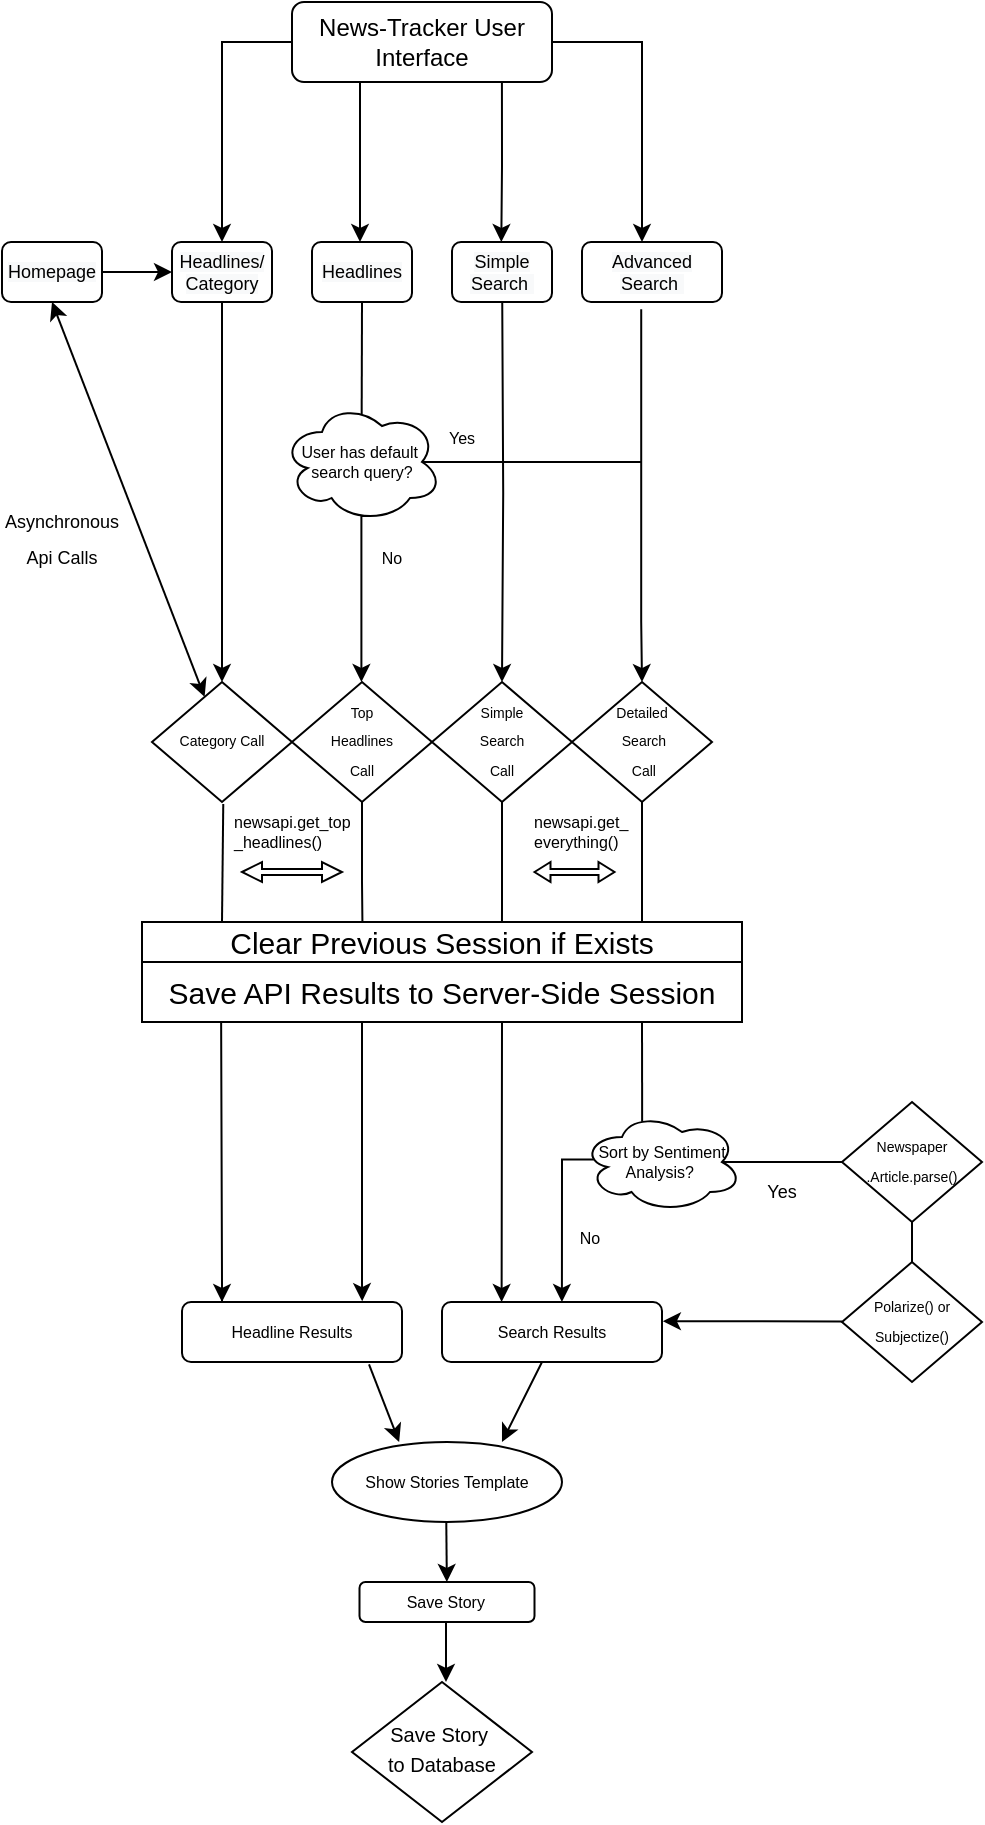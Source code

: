 <mxfile version="20.2.2" type="device"><diagram id="C5RBs43oDa-KdzZeNtuy" name="Page-1"><mxGraphModel dx="305" dy="191" grid="1" gridSize="10" guides="1" tooltips="1" connect="1" arrows="1" fold="1" page="1" pageScale="1" pageWidth="827" pageHeight="1169" background="none" math="0" shadow="0"><root><mxCell id="WIyWlLk6GJQsqaUBKTNV-0"/><mxCell id="WIyWlLk6GJQsqaUBKTNV-1" parent="WIyWlLk6GJQsqaUBKTNV-0"/><mxCell id="WIyWlLk6GJQsqaUBKTNV-3" value="News-Tracker User Interface" style="rounded=1;whiteSpace=wrap;html=1;fontSize=12;glass=0;strokeWidth=1;shadow=0;" parent="WIyWlLk6GJQsqaUBKTNV-1" vertex="1"><mxGeometry x="265" y="80" width="130" height="40" as="geometry"/></mxCell><mxCell id="-Q1BeCnExLmKRQ-aRGka-18" style="edgeStyle=orthogonalEdgeStyle;rounded=0;orthogonalLoop=1;jettySize=auto;html=1;exitX=0.423;exitY=1.121;exitDx=0;exitDy=0;fontSize=10;exitPerimeter=0;entryX=0.5;entryY=0;entryDx=0;entryDy=0;" edge="1" parent="WIyWlLk6GJQsqaUBKTNV-1" source="-Q1BeCnExLmKRQ-aRGka-103" target="-Q1BeCnExLmKRQ-aRGka-39"><mxGeometry relative="1" as="geometry"><mxPoint x="440" y="410" as="targetPoint"/><mxPoint x="439.96" y="250" as="sourcePoint"/><Array as="points"><mxPoint x="440" y="390"/></Array></mxGeometry></mxCell><mxCell id="-Q1BeCnExLmKRQ-aRGka-16" value="" style="edgeStyle=orthogonalEdgeStyle;rounded=0;orthogonalLoop=1;jettySize=auto;html=1;fontSize=10;exitX=0.5;exitY=1;exitDx=0;exitDy=0;" edge="1" parent="WIyWlLk6GJQsqaUBKTNV-1" source="-Q1BeCnExLmKRQ-aRGka-109"><mxGeometry relative="1" as="geometry"><mxPoint x="221" y="240" as="sourcePoint"/><mxPoint x="230" y="420" as="targetPoint"/><Array as="points"/></mxGeometry></mxCell><mxCell id="-Q1BeCnExLmKRQ-aRGka-23" value="&lt;font style=&quot;font-size: 7px;&quot;&gt;Category Call&lt;/font&gt;" style="rhombus;whiteSpace=wrap;html=1;shadow=0;fontFamily=Helvetica;fontSize=12;align=center;strokeWidth=1;spacing=6;spacingTop=-4;" vertex="1" parent="WIyWlLk6GJQsqaUBKTNV-1"><mxGeometry x="195" y="420" width="70" height="60" as="geometry"/></mxCell><mxCell id="-Q1BeCnExLmKRQ-aRGka-31" value="newsapi.get_top&#10;_headlines()" style="text;strokeColor=none;fillColor=none;align=left;verticalAlign=middle;spacingLeft=4;spacingRight=4;overflow=hidden;points=[[0,0.5],[1,0.5]];portConstraint=eastwest;rotatable=0;fontSize=8;" vertex="1" parent="WIyWlLk6GJQsqaUBKTNV-1"><mxGeometry x="230" y="480" width="90" height="30" as="geometry"/></mxCell><mxCell id="-Q1BeCnExLmKRQ-aRGka-37" value="&lt;span style=&quot;font-size: 7px;&quot;&gt;Top &lt;br&gt;Headlines&lt;br&gt;Call&lt;br&gt;&lt;/span&gt;" style="rhombus;whiteSpace=wrap;html=1;shadow=0;fontFamily=Helvetica;fontSize=12;align=center;strokeWidth=1;spacing=6;spacingTop=-4;" vertex="1" parent="WIyWlLk6GJQsqaUBKTNV-1"><mxGeometry x="265" y="420" width="70" height="60" as="geometry"/></mxCell><mxCell id="-Q1BeCnExLmKRQ-aRGka-38" value="&lt;span style=&quot;font-size: 7px;&quot;&gt;Simple &lt;br&gt;Search&lt;br&gt;Call&lt;br&gt;&lt;/span&gt;" style="rhombus;whiteSpace=wrap;html=1;shadow=0;fontFamily=Helvetica;fontSize=12;align=center;strokeWidth=1;spacing=6;spacingTop=-4;" vertex="1" parent="WIyWlLk6GJQsqaUBKTNV-1"><mxGeometry x="335" y="420" width="70" height="60" as="geometry"/></mxCell><mxCell id="-Q1BeCnExLmKRQ-aRGka-39" value="&lt;font style=&quot;font-size: 7px;&quot;&gt;Detailed&lt;br&gt;&amp;nbsp;Search&lt;br&gt;&amp;nbsp;Call&lt;/font&gt;" style="rhombus;whiteSpace=wrap;html=1;shadow=0;fontFamily=Helvetica;fontSize=12;align=center;strokeWidth=1;spacing=6;spacingTop=-4;" vertex="1" parent="WIyWlLk6GJQsqaUBKTNV-1"><mxGeometry x="405" y="420" width="70" height="60" as="geometry"/></mxCell><mxCell id="-Q1BeCnExLmKRQ-aRGka-41" value="" style="rounded=0;html=1;jettySize=auto;orthogonalLoop=1;fontSize=11;endArrow=block;endFill=0;endSize=8;strokeWidth=1;shadow=0;labelBackgroundColor=none;edgeStyle=orthogonalEdgeStyle;exitX=0.5;exitY=1;exitDx=0;exitDy=0;entryX=0.054;entryY=0.406;entryDx=0;entryDy=0;entryPerimeter=0;" edge="1" parent="WIyWlLk6GJQsqaUBKTNV-1" source="-Q1BeCnExLmKRQ-aRGka-38"><mxGeometry x="0.333" y="20" relative="1" as="geometry"><mxPoint as="offset"/><mxPoint x="365" y="476" as="sourcePoint"/><mxPoint x="369.86" y="584.42" as="targetPoint"/><Array as="points"/></mxGeometry></mxCell><mxCell id="-Q1BeCnExLmKRQ-aRGka-43" value="newsapi.get_&#10;everything()" style="text;strokeColor=none;fillColor=none;align=left;verticalAlign=middle;spacingLeft=4;spacingRight=4;overflow=hidden;points=[[0,0.5],[1,0.5]];portConstraint=eastwest;rotatable=0;fontSize=8;" vertex="1" parent="WIyWlLk6GJQsqaUBKTNV-1"><mxGeometry x="380" y="480" width="90" height="30" as="geometry"/></mxCell><mxCell id="-Q1BeCnExLmKRQ-aRGka-52" value="Sort by Sentiment&lt;br&gt;Analysis?&amp;nbsp;" style="ellipse;shape=cloud;whiteSpace=wrap;html=1;fontSize=8;" vertex="1" parent="WIyWlLk6GJQsqaUBKTNV-1"><mxGeometry x="410" y="635" width="80" height="50" as="geometry"/></mxCell><mxCell id="-Q1BeCnExLmKRQ-aRGka-54" value="No&lt;br&gt;" style="text;html=1;strokeColor=none;fillColor=none;align=center;verticalAlign=middle;whiteSpace=wrap;rounded=0;fontSize=8;" vertex="1" parent="WIyWlLk6GJQsqaUBKTNV-1"><mxGeometry x="409" y="685" width="10" height="25" as="geometry"/></mxCell><mxCell id="-Q1BeCnExLmKRQ-aRGka-55" value="&lt;span style=&quot;font-size: 7px;&quot;&gt;Newspaper&lt;br&gt;.Article.parse()&lt;br&gt;&lt;/span&gt;" style="rhombus;whiteSpace=wrap;html=1;shadow=0;fontFamily=Helvetica;fontSize=12;align=center;strokeWidth=1;spacing=6;spacingTop=-4;" vertex="1" parent="WIyWlLk6GJQsqaUBKTNV-1"><mxGeometry x="540" y="630" width="70" height="60" as="geometry"/></mxCell><mxCell id="-Q1BeCnExLmKRQ-aRGka-58" value="&lt;span style=&quot;font-size: 7px;&quot;&gt;Polarize() or&lt;br&gt;Subjectize()&lt;br&gt;&lt;/span&gt;" style="rhombus;whiteSpace=wrap;html=1;shadow=0;fontFamily=Helvetica;fontSize=12;align=center;strokeWidth=1;spacing=6;spacingTop=-4;" vertex="1" parent="WIyWlLk6GJQsqaUBKTNV-1"><mxGeometry x="540" y="710" width="70" height="60" as="geometry"/></mxCell><mxCell id="-Q1BeCnExLmKRQ-aRGka-59" value="" style="edgeStyle=segmentEdgeStyle;endArrow=classic;html=1;rounded=0;fontSize=8;exitX=0.073;exitY=0.475;exitDx=0;exitDy=0;exitPerimeter=0;entryX=0.545;entryY=0;entryDx=0;entryDy=0;entryPerimeter=0;" edge="1" parent="WIyWlLk6GJQsqaUBKTNV-1" source="-Q1BeCnExLmKRQ-aRGka-52" target="-Q1BeCnExLmKRQ-aRGka-84"><mxGeometry width="50" height="50" relative="1" as="geometry"><mxPoint x="410" y="670" as="sourcePoint"/><mxPoint x="400" y="720" as="targetPoint"/><Array as="points"><mxPoint x="400" y="659"/></Array></mxGeometry></mxCell><mxCell id="-Q1BeCnExLmKRQ-aRGka-165" style="edgeStyle=orthogonalEdgeStyle;rounded=0;orthogonalLoop=1;jettySize=auto;html=1;exitX=0.875;exitY=0.5;exitDx=0;exitDy=0;exitPerimeter=0;fontSize=7;strokeColor=#000000;" edge="1" parent="WIyWlLk6GJQsqaUBKTNV-1" source="-Q1BeCnExLmKRQ-aRGka-68"><mxGeometry relative="1" as="geometry"><mxPoint x="329.972" y="309.93" as="targetPoint"/></mxGeometry></mxCell><mxCell id="-Q1BeCnExLmKRQ-aRGka-68" value="User has default&amp;nbsp;&lt;br&gt;search query?" style="ellipse;shape=cloud;whiteSpace=wrap;html=1;fontSize=8;" vertex="1" parent="WIyWlLk6GJQsqaUBKTNV-1"><mxGeometry x="260" y="280" width="80" height="60" as="geometry"/></mxCell><mxCell id="-Q1BeCnExLmKRQ-aRGka-70" value="" style="edgeStyle=orthogonalEdgeStyle;rounded=0;orthogonalLoop=1;jettySize=auto;html=1;fontSize=10;exitX=0.55;exitY=0.95;exitDx=0;exitDy=0;exitPerimeter=0;" edge="1" parent="WIyWlLk6GJQsqaUBKTNV-1" source="-Q1BeCnExLmKRQ-aRGka-68"><mxGeometry relative="1" as="geometry"><mxPoint x="299.7" y="360" as="sourcePoint"/><mxPoint x="299.7" y="420" as="targetPoint"/><Array as="points"><mxPoint x="300" y="337"/></Array></mxGeometry></mxCell><mxCell id="-Q1BeCnExLmKRQ-aRGka-73" value="" style="endArrow=none;html=1;rounded=0;fontSize=8;entryX=0.5;entryY=1;entryDx=0;entryDy=0;exitX=0.498;exitY=0.1;exitDx=0;exitDy=0;exitPerimeter=0;" edge="1" parent="WIyWlLk6GJQsqaUBKTNV-1" source="-Q1BeCnExLmKRQ-aRGka-68" target="-Q1BeCnExLmKRQ-aRGka-105"><mxGeometry width="50" height="50" relative="1" as="geometry"><mxPoint x="300" y="280" as="sourcePoint"/><mxPoint x="300" y="250" as="targetPoint"/></mxGeometry></mxCell><mxCell id="-Q1BeCnExLmKRQ-aRGka-83" value="" style="endArrow=classic;html=1;rounded=0;fontSize=8;entryX=1.004;entryY=0.321;entryDx=0;entryDy=0;entryPerimeter=0;" edge="1" parent="WIyWlLk6GJQsqaUBKTNV-1" target="-Q1BeCnExLmKRQ-aRGka-84"><mxGeometry width="50" height="50" relative="1" as="geometry"><mxPoint x="540" y="739.69" as="sourcePoint"/><mxPoint x="450" y="740" as="targetPoint"/></mxGeometry></mxCell><mxCell id="-Q1BeCnExLmKRQ-aRGka-84" value="Search Results" style="rounded=1;whiteSpace=wrap;html=1;fontSize=8;" vertex="1" parent="WIyWlLk6GJQsqaUBKTNV-1"><mxGeometry x="340" y="730" width="110" height="30" as="geometry"/></mxCell><mxCell id="-Q1BeCnExLmKRQ-aRGka-86" value="" style="endArrow=classic;html=1;rounded=0;fontSize=8;exitX=0.6;exitY=1.037;exitDx=0;exitDy=0;exitPerimeter=0;" edge="1" parent="WIyWlLk6GJQsqaUBKTNV-1" source="-Q1BeCnExLmKRQ-aRGka-113"><mxGeometry width="50" height="50" relative="1" as="geometry"><mxPoint x="370" y="600" as="sourcePoint"/><mxPoint x="369.81" y="730" as="targetPoint"/><Array as="points"><mxPoint x="370" y="590"/></Array></mxGeometry></mxCell><mxCell id="-Q1BeCnExLmKRQ-aRGka-87" value="" style="endArrow=classic;html=1;rounded=0;fontSize=8;entryX=0.819;entryY=-0.014;entryDx=0;entryDy=0;entryPerimeter=0;" edge="1" parent="WIyWlLk6GJQsqaUBKTNV-1" target="-Q1BeCnExLmKRQ-aRGka-89"><mxGeometry width="50" height="50" relative="1" as="geometry"><mxPoint x="300" y="590" as="sourcePoint"/><mxPoint x="300" y="710" as="targetPoint"/><Array as="points"><mxPoint x="300" y="650"/><mxPoint x="300" y="720"/></Array></mxGeometry></mxCell><mxCell id="-Q1BeCnExLmKRQ-aRGka-88" value="" style="endArrow=classic;html=1;rounded=0;fontSize=8;" edge="1" parent="WIyWlLk6GJQsqaUBKTNV-1"><mxGeometry width="50" height="50" relative="1" as="geometry"><mxPoint x="229.57" y="590" as="sourcePoint"/><mxPoint x="230" y="730" as="targetPoint"/><Array as="points"><mxPoint x="230" y="720"/><mxPoint x="230" y="730"/><mxPoint x="230" y="727"/></Array></mxGeometry></mxCell><mxCell id="-Q1BeCnExLmKRQ-aRGka-89" value="Headline Results" style="rounded=1;whiteSpace=wrap;html=1;fontSize=8;" vertex="1" parent="WIyWlLk6GJQsqaUBKTNV-1"><mxGeometry x="210" y="730" width="110" height="30" as="geometry"/></mxCell><mxCell id="-Q1BeCnExLmKRQ-aRGka-92" value="Show Stories Template" style="ellipse;whiteSpace=wrap;html=1;fontSize=8;" vertex="1" parent="WIyWlLk6GJQsqaUBKTNV-1"><mxGeometry x="285" y="800" width="115" height="40" as="geometry"/></mxCell><mxCell id="-Q1BeCnExLmKRQ-aRGka-93" value="" style="endArrow=classic;html=1;rounded=0;fontSize=8;entryX=0.739;entryY=0;entryDx=0;entryDy=0;entryPerimeter=0;" edge="1" parent="WIyWlLk6GJQsqaUBKTNV-1" target="-Q1BeCnExLmKRQ-aRGka-92"><mxGeometry width="50" height="50" relative="1" as="geometry"><mxPoint x="400" y="760" as="sourcePoint"/><mxPoint x="404.41" y="820" as="targetPoint"/><Array as="points"><mxPoint x="390" y="760"/></Array></mxGeometry></mxCell><mxCell id="-Q1BeCnExLmKRQ-aRGka-94" value="" style="endArrow=classic;html=1;rounded=0;fontSize=8;entryX=0.292;entryY=0;entryDx=0;entryDy=0;entryPerimeter=0;exitX=0.85;exitY=1.04;exitDx=0;exitDy=0;exitPerimeter=0;" edge="1" parent="WIyWlLk6GJQsqaUBKTNV-1" source="-Q1BeCnExLmKRQ-aRGka-89" target="-Q1BeCnExLmKRQ-aRGka-92"><mxGeometry width="50" height="50" relative="1" as="geometry"><mxPoint x="414.41" y="770" as="sourcePoint"/><mxPoint x="395.44" y="813.2" as="targetPoint"/></mxGeometry></mxCell><mxCell id="-Q1BeCnExLmKRQ-aRGka-97" value="" style="endArrow=classic;html=1;rounded=0;fontSize=8;" edge="1" parent="WIyWlLk6GJQsqaUBKTNV-1"><mxGeometry width="50" height="50" relative="1" as="geometry"><mxPoint x="342.14" y="840" as="sourcePoint"/><mxPoint x="342.42" y="870" as="targetPoint"/></mxGeometry></mxCell><mxCell id="-Q1BeCnExLmKRQ-aRGka-99" value="Save Story&amp;nbsp;" style="rounded=1;whiteSpace=wrap;html=1;fontSize=8;" vertex="1" parent="WIyWlLk6GJQsqaUBKTNV-1"><mxGeometry x="298.75" y="870" width="87.5" height="20" as="geometry"/></mxCell><mxCell id="-Q1BeCnExLmKRQ-aRGka-100" value="" style="endArrow=classic;html=1;rounded=0;fontSize=8;" edge="1" parent="WIyWlLk6GJQsqaUBKTNV-1"><mxGeometry width="50" height="50" relative="1" as="geometry"><mxPoint x="342" y="890" as="sourcePoint"/><mxPoint x="342" y="920" as="targetPoint"/></mxGeometry></mxCell><mxCell id="-Q1BeCnExLmKRQ-aRGka-102" value="&lt;font style=&quot;font-size: 10px;&quot;&gt;Save Story&amp;nbsp;&lt;br&gt;to Database&lt;br&gt;&lt;/font&gt;" style="rhombus;whiteSpace=wrap;html=1;shadow=0;fontFamily=Helvetica;fontSize=12;align=center;strokeWidth=1;spacing=6;spacingTop=-4;" vertex="1" parent="WIyWlLk6GJQsqaUBKTNV-1"><mxGeometry x="295" y="920" width="90" height="70" as="geometry"/></mxCell><mxCell id="-Q1BeCnExLmKRQ-aRGka-103" value="&lt;meta charset=&quot;utf-8&quot;&gt;&lt;span style=&quot;color: rgb(0, 0, 0); font-family: Helvetica; font-size: 9px; font-style: normal; font-variant-ligatures: normal; font-variant-caps: normal; font-weight: 400; letter-spacing: normal; orphans: 2; text-align: center; text-indent: 0px; text-transform: none; widows: 2; word-spacing: 0px; -webkit-text-stroke-width: 0px; background-color: rgb(248, 249, 250); text-decoration-thickness: initial; text-decoration-style: initial; text-decoration-color: initial; float: none; display: inline !important;&quot;&gt;Advanced Search&amp;nbsp;&lt;/span&gt;" style="rounded=1;whiteSpace=wrap;html=1;fontSize=8;" vertex="1" parent="WIyWlLk6GJQsqaUBKTNV-1"><mxGeometry x="410" y="200" width="70" height="30" as="geometry"/></mxCell><mxCell id="-Q1BeCnExLmKRQ-aRGka-104" value="&lt;span style=&quot;color: rgb(0, 0, 0); font-family: Helvetica; font-size: 9px; font-style: normal; font-variant-ligatures: normal; font-variant-caps: normal; font-weight: 400; letter-spacing: normal; orphans: 2; text-align: center; text-indent: 0px; text-transform: none; widows: 2; word-spacing: 0px; -webkit-text-stroke-width: 0px; background-color: rgb(248, 249, 250); text-decoration-thickness: initial; text-decoration-style: initial; text-decoration-color: initial; float: none; display: inline !important;&quot;&gt;Simple Search&amp;nbsp;&lt;/span&gt;" style="rounded=1;whiteSpace=wrap;html=1;fontSize=8;" vertex="1" parent="WIyWlLk6GJQsqaUBKTNV-1"><mxGeometry x="345" y="200" width="50" height="30" as="geometry"/></mxCell><mxCell id="-Q1BeCnExLmKRQ-aRGka-105" value="&lt;span style=&quot;color: rgb(0, 0, 0); font-family: Helvetica; font-size: 9px; font-style: normal; font-variant-ligatures: normal; font-variant-caps: normal; font-weight: 400; letter-spacing: normal; orphans: 2; text-align: center; text-indent: 0px; text-transform: none; widows: 2; word-spacing: 0px; -webkit-text-stroke-width: 0px; background-color: rgb(248, 249, 250); text-decoration-thickness: initial; text-decoration-style: initial; text-decoration-color: initial; float: none; display: inline !important;&quot;&gt;Headlines&lt;/span&gt;" style="rounded=1;whiteSpace=wrap;html=1;fontSize=8;" vertex="1" parent="WIyWlLk6GJQsqaUBKTNV-1"><mxGeometry x="275" y="200" width="50" height="30" as="geometry"/></mxCell><mxCell id="-Q1BeCnExLmKRQ-aRGka-106" value="" style="edgeStyle=orthogonalEdgeStyle;rounded=0;orthogonalLoop=1;jettySize=auto;html=1;fontSize=10;" edge="1" parent="WIyWlLk6GJQsqaUBKTNV-1"><mxGeometry relative="1" as="geometry"><mxPoint x="299" y="120" as="sourcePoint"/><mxPoint x="299" y="200" as="targetPoint"/><Array as="points"/></mxGeometry></mxCell><mxCell id="-Q1BeCnExLmKRQ-aRGka-109" value="&lt;span style=&quot;color: rgb(0, 0, 0); font-family: Helvetica; font-size: 9px; font-style: normal; font-variant-ligatures: normal; font-variant-caps: normal; font-weight: 400; letter-spacing: normal; orphans: 2; text-align: center; text-indent: 0px; text-transform: none; widows: 2; word-spacing: 0px; -webkit-text-stroke-width: 0px; background-color: rgb(248, 249, 250); text-decoration-thickness: initial; text-decoration-style: initial; text-decoration-color: initial; float: none; display: inline !important;&quot;&gt;Headlines/&lt;br&gt;Category&lt;br&gt;&lt;/span&gt;" style="rounded=1;whiteSpace=wrap;html=1;fontSize=8;" vertex="1" parent="WIyWlLk6GJQsqaUBKTNV-1"><mxGeometry x="205" y="200" width="50" height="30" as="geometry"/></mxCell><mxCell id="-Q1BeCnExLmKRQ-aRGka-113" value="&lt;font style=&quot;font-size: 15px;&quot;&gt;Save API Results to Server-Side Session&lt;/font&gt;" style="rounded=0;whiteSpace=wrap;html=1;fontSize=12;" vertex="1" parent="WIyWlLk6GJQsqaUBKTNV-1"><mxGeometry x="190" y="560" width="300" height="30" as="geometry"/></mxCell><mxCell id="-Q1BeCnExLmKRQ-aRGka-114" value="" style="endArrow=none;html=1;rounded=0;fontSize=15;entryX=0.007;entryY=0.033;entryDx=0;entryDy=0;entryPerimeter=0;" edge="1" parent="WIyWlLk6GJQsqaUBKTNV-1" target="-Q1BeCnExLmKRQ-aRGka-31"><mxGeometry width="50" height="50" relative="1" as="geometry"><mxPoint x="230" y="540" as="sourcePoint"/><mxPoint x="290" y="490" as="targetPoint"/></mxGeometry></mxCell><mxCell id="-Q1BeCnExLmKRQ-aRGka-126" value="&lt;span style=&quot;color: rgb(0, 0, 0); font-family: Helvetica; font-size: 9px; font-style: normal; font-variant-ligatures: normal; font-variant-caps: normal; font-weight: 400; letter-spacing: normal; orphans: 2; text-align: center; text-indent: 0px; text-transform: none; widows: 2; word-spacing: 0px; -webkit-text-stroke-width: 0px; background-color: rgb(248, 249, 250); text-decoration-thickness: initial; text-decoration-style: initial; text-decoration-color: initial; float: none; display: inline !important;&quot;&gt;Homepage&lt;br&gt;&lt;/span&gt;" style="rounded=1;whiteSpace=wrap;html=1;fontSize=8;" vertex="1" parent="WIyWlLk6GJQsqaUBKTNV-1"><mxGeometry x="120" y="200" width="50" height="30" as="geometry"/></mxCell><mxCell id="-Q1BeCnExLmKRQ-aRGka-130" value="" style="endArrow=classic;startArrow=classic;html=1;rounded=0;fontSize=15;strokeColor=#000000;entryX=0.5;entryY=1;entryDx=0;entryDy=0;" edge="1" parent="WIyWlLk6GJQsqaUBKTNV-1" source="-Q1BeCnExLmKRQ-aRGka-23" target="-Q1BeCnExLmKRQ-aRGka-126"><mxGeometry width="50" height="50" relative="1" as="geometry"><mxPoint x="160" y="350" as="sourcePoint"/><mxPoint x="210" y="300" as="targetPoint"/></mxGeometry></mxCell><mxCell id="-Q1BeCnExLmKRQ-aRGka-131" value="&lt;font style=&quot;font-size: 9px;&quot;&gt;Asynchronous&lt;br&gt;Api Calls&lt;br&gt;&lt;br&gt;&lt;/font&gt;" style="text;html=1;strokeColor=none;fillColor=none;align=center;verticalAlign=middle;whiteSpace=wrap;rounded=0;fontSize=15;" vertex="1" parent="WIyWlLk6GJQsqaUBKTNV-1"><mxGeometry x="120" y="340" width="60" height="30" as="geometry"/></mxCell><mxCell id="-Q1BeCnExLmKRQ-aRGka-134" value="" style="edgeStyle=orthogonalEdgeStyle;rounded=0;orthogonalLoop=1;jettySize=auto;html=1;fontSize=10;" edge="1" parent="WIyWlLk6GJQsqaUBKTNV-1"><mxGeometry relative="1" as="geometry"><mxPoint x="369.96" y="120" as="sourcePoint"/><mxPoint x="369.66" y="200" as="targetPoint"/><Array as="points"><mxPoint x="368.96" y="162"/></Array></mxGeometry></mxCell><mxCell id="-Q1BeCnExLmKRQ-aRGka-135" value="" style="edgeStyle=orthogonalEdgeStyle;rounded=0;orthogonalLoop=1;jettySize=auto;html=1;fontSize=10;exitX=1;exitY=0.25;exitDx=0;exitDy=0;" edge="1" parent="WIyWlLk6GJQsqaUBKTNV-1" source="WIyWlLk6GJQsqaUBKTNV-3"><mxGeometry relative="1" as="geometry"><mxPoint x="440" y="90" as="sourcePoint"/><mxPoint x="440" y="200" as="targetPoint"/><Array as="points"><mxPoint x="395" y="100"/><mxPoint x="440" y="100"/></Array></mxGeometry></mxCell><mxCell id="-Q1BeCnExLmKRQ-aRGka-138" value="" style="edgeStyle=orthogonalEdgeStyle;rounded=0;orthogonalLoop=1;jettySize=auto;html=1;fontSize=10;exitX=0;exitY=0.5;exitDx=0;exitDy=0;" edge="1" parent="WIyWlLk6GJQsqaUBKTNV-1" source="WIyWlLk6GJQsqaUBKTNV-3"><mxGeometry relative="1" as="geometry"><mxPoint x="260" y="100" as="sourcePoint"/><mxPoint x="230" y="200" as="targetPoint"/><Array as="points"><mxPoint x="230" y="100"/></Array></mxGeometry></mxCell><mxCell id="-Q1BeCnExLmKRQ-aRGka-139" value="" style="shape=doubleArrow;whiteSpace=wrap;html=1;fontSize=9;" vertex="1" parent="WIyWlLk6GJQsqaUBKTNV-1"><mxGeometry x="240" y="510" width="50" height="10" as="geometry"/></mxCell><mxCell id="-Q1BeCnExLmKRQ-aRGka-142" value="" style="endArrow=none;html=1;rounded=0;fontSize=9;strokeColor=#000000;entryX=0.5;entryY=1;entryDx=0;entryDy=0;exitX=0.368;exitY=-0.046;exitDx=0;exitDy=0;exitPerimeter=0;" edge="1" parent="WIyWlLk6GJQsqaUBKTNV-1" source="-Q1BeCnExLmKRQ-aRGka-113" target="-Q1BeCnExLmKRQ-aRGka-37"><mxGeometry width="50" height="50" relative="1" as="geometry"><mxPoint x="285" y="540" as="sourcePoint"/><mxPoint x="335" y="490" as="targetPoint"/><Array as="points"><mxPoint x="300" y="520"/></Array></mxGeometry></mxCell><mxCell id="-Q1BeCnExLmKRQ-aRGka-145" value="" style="shape=doubleArrow;whiteSpace=wrap;html=1;fontSize=9;" vertex="1" parent="WIyWlLk6GJQsqaUBKTNV-1"><mxGeometry x="386.25" y="510" width="40" height="10" as="geometry"/></mxCell><mxCell id="-Q1BeCnExLmKRQ-aRGka-146" value="" style="edgeStyle=orthogonalEdgeStyle;rounded=0;orthogonalLoop=1;jettySize=auto;html=1;fontSize=10;entryX=0.5;entryY=0;entryDx=0;entryDy=0;" edge="1" parent="WIyWlLk6GJQsqaUBKTNV-1" target="-Q1BeCnExLmKRQ-aRGka-38"><mxGeometry relative="1" as="geometry"><mxPoint x="370.12" y="230" as="sourcePoint"/><mxPoint x="369.82" y="310" as="targetPoint"/><Array as="points"/></mxGeometry></mxCell><mxCell id="-Q1BeCnExLmKRQ-aRGka-149" value="" style="endArrow=none;html=1;rounded=0;fontSize=9;strokeColor=#000000;" edge="1" parent="WIyWlLk6GJQsqaUBKTNV-1" target="-Q1BeCnExLmKRQ-aRGka-39"><mxGeometry width="50" height="50" relative="1" as="geometry"><mxPoint x="440" y="540" as="sourcePoint"/><mxPoint x="440" y="520" as="targetPoint"/></mxGeometry></mxCell><mxCell id="-Q1BeCnExLmKRQ-aRGka-151" value="" style="endArrow=none;html=1;rounded=0;fontSize=9;strokeColor=#000000;exitX=0.376;exitY=0.098;exitDx=0;exitDy=0;exitPerimeter=0;" edge="1" parent="WIyWlLk6GJQsqaUBKTNV-1" source="-Q1BeCnExLmKRQ-aRGka-52"><mxGeometry width="50" height="50" relative="1" as="geometry"><mxPoint x="450" y="620" as="sourcePoint"/><mxPoint x="440" y="590" as="targetPoint"/></mxGeometry></mxCell><mxCell id="-Q1BeCnExLmKRQ-aRGka-155" value="" style="endArrow=none;html=1;rounded=0;fontSize=9;strokeColor=#000000;exitX=0.875;exitY=0.5;exitDx=0;exitDy=0;exitPerimeter=0;entryX=0;entryY=0.5;entryDx=0;entryDy=0;" edge="1" parent="WIyWlLk6GJQsqaUBKTNV-1" source="-Q1BeCnExLmKRQ-aRGka-52" target="-Q1BeCnExLmKRQ-aRGka-55"><mxGeometry width="50" height="50" relative="1" as="geometry"><mxPoint x="530" y="700" as="sourcePoint"/><mxPoint x="530" y="660" as="targetPoint"/></mxGeometry></mxCell><mxCell id="-Q1BeCnExLmKRQ-aRGka-156" value="" style="endArrow=none;html=1;rounded=0;fontSize=9;strokeColor=#000000;entryX=0.5;entryY=1;entryDx=0;entryDy=0;exitX=0.5;exitY=0;exitDx=0;exitDy=0;" edge="1" parent="WIyWlLk6GJQsqaUBKTNV-1" source="-Q1BeCnExLmKRQ-aRGka-58" target="-Q1BeCnExLmKRQ-aRGka-55"><mxGeometry width="50" height="50" relative="1" as="geometry"><mxPoint x="550" y="680" as="sourcePoint"/><mxPoint x="600" y="630" as="targetPoint"/></mxGeometry></mxCell><mxCell id="-Q1BeCnExLmKRQ-aRGka-157" value="Yes" style="text;html=1;strokeColor=none;fillColor=none;align=center;verticalAlign=middle;whiteSpace=wrap;rounded=0;fontSize=9;" vertex="1" parent="WIyWlLk6GJQsqaUBKTNV-1"><mxGeometry x="480" y="660" width="60" height="30" as="geometry"/></mxCell><mxCell id="-Q1BeCnExLmKRQ-aRGka-158" value="&lt;font style=&quot;font-size: 15px;&quot;&gt;Clear Previous Session if Exists&lt;/font&gt;" style="rounded=0;whiteSpace=wrap;html=1;fontSize=9;" vertex="1" parent="WIyWlLk6GJQsqaUBKTNV-1"><mxGeometry x="190" y="540" width="300" height="20" as="geometry"/></mxCell><mxCell id="-Q1BeCnExLmKRQ-aRGka-159" value="&lt;font style=&quot;font-size: 8px;&quot;&gt;Yes&lt;/font&gt;" style="text;html=1;strokeColor=none;fillColor=none;align=center;verticalAlign=middle;whiteSpace=wrap;rounded=0;fontSize=15;" vertex="1" parent="WIyWlLk6GJQsqaUBKTNV-1"><mxGeometry x="320" y="280" width="60" height="30" as="geometry"/></mxCell><mxCell id="-Q1BeCnExLmKRQ-aRGka-161" value="&lt;font style=&quot;font-size: 8px;&quot;&gt;No&lt;br&gt;&lt;/font&gt;" style="text;html=1;strokeColor=none;fillColor=none;align=center;verticalAlign=middle;whiteSpace=wrap;rounded=0;fontSize=15;" vertex="1" parent="WIyWlLk6GJQsqaUBKTNV-1"><mxGeometry x="285" y="340" width="60" height="30" as="geometry"/></mxCell><mxCell id="-Q1BeCnExLmKRQ-aRGka-162" value="" style="endArrow=classic;html=1;rounded=0;fontSize=8;strokeColor=#000000;exitX=1;exitY=0.5;exitDx=0;exitDy=0;" edge="1" parent="WIyWlLk6GJQsqaUBKTNV-1" source="-Q1BeCnExLmKRQ-aRGka-126"><mxGeometry width="50" height="50" relative="1" as="geometry"><mxPoint x="175" y="214.82" as="sourcePoint"/><mxPoint x="205" y="215" as="targetPoint"/><Array as="points"/></mxGeometry></mxCell><mxCell id="-Q1BeCnExLmKRQ-aRGka-164" value="" style="endArrow=none;html=1;rounded=0;fontSize=7;strokeColor=#000000;" edge="1" parent="WIyWlLk6GJQsqaUBKTNV-1"><mxGeometry width="50" height="50" relative="1" as="geometry"><mxPoint x="340" y="310" as="sourcePoint"/><mxPoint x="440" y="310" as="targetPoint"/><Array as="points"><mxPoint x="330" y="310"/><mxPoint x="350" y="310"/></Array></mxGeometry></mxCell></root></mxGraphModel></diagram></mxfile>
